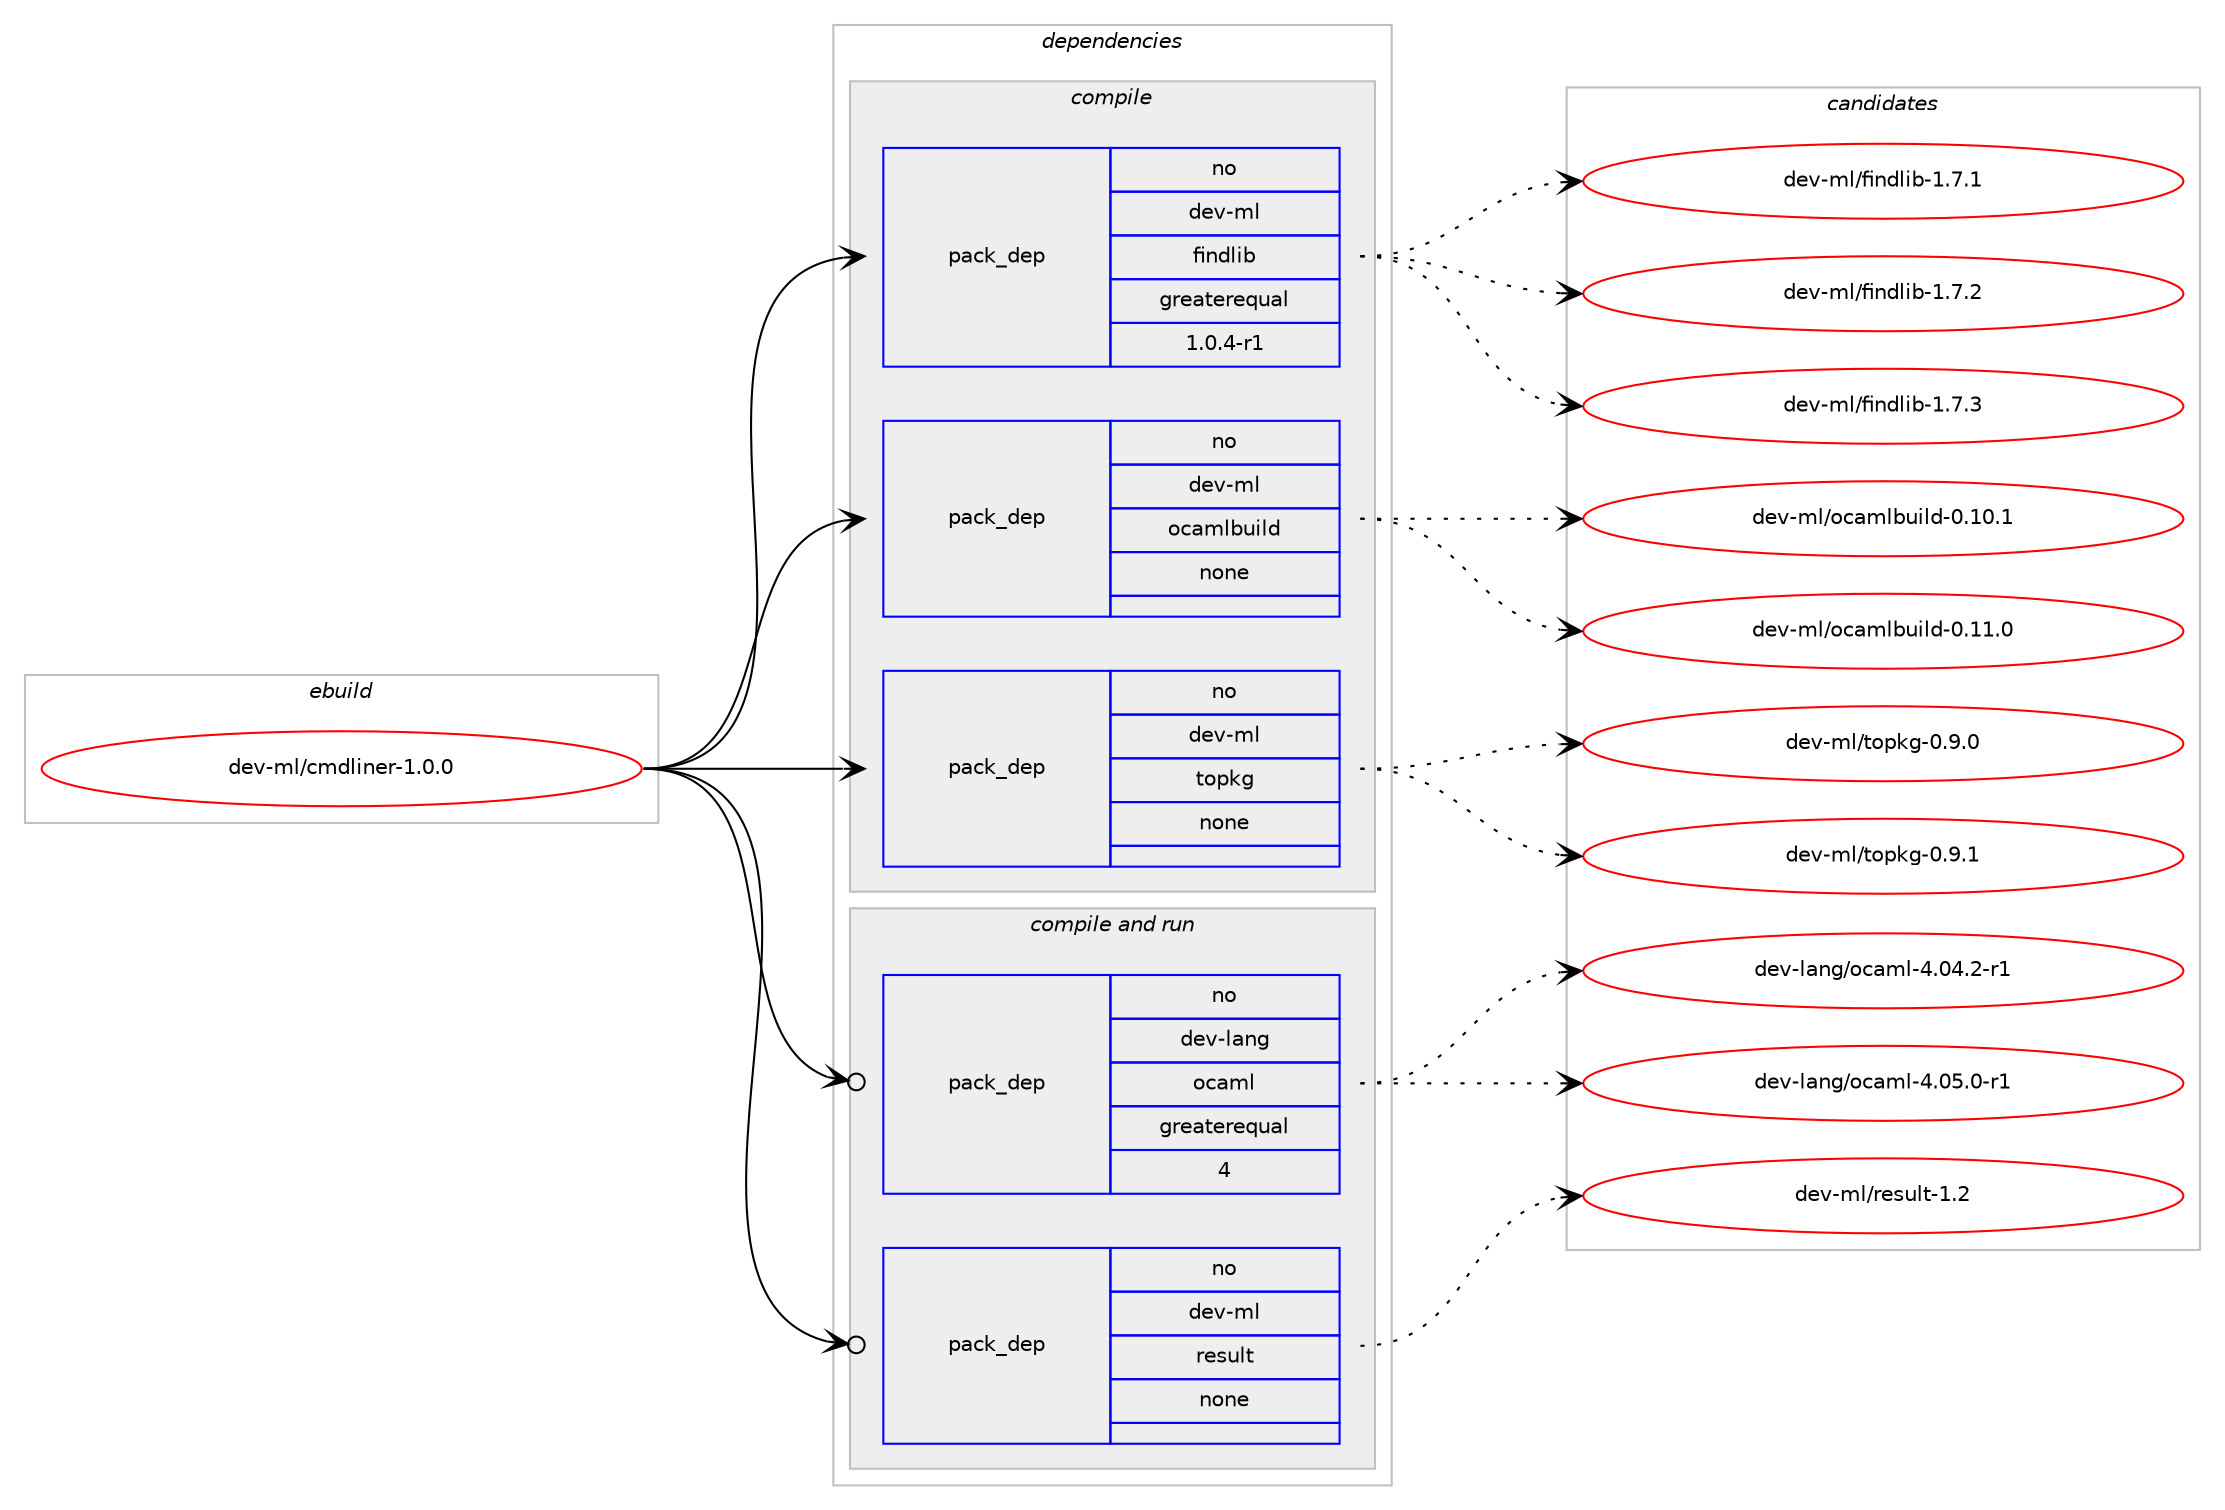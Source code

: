 digraph prolog {

# *************
# Graph options
# *************

newrank=true;
concentrate=true;
compound=true;
graph [rankdir=LR,fontname=Helvetica,fontsize=10,ranksep=1.5];#, ranksep=2.5, nodesep=0.2];
edge  [arrowhead=vee];
node  [fontname=Helvetica,fontsize=10];

# **********
# The ebuild
# **********

subgraph cluster_leftcol {
color=gray;
rank=same;
label=<<i>ebuild</i>>;
id [label="dev-ml/cmdliner-1.0.0", color=red, width=4, href="../dev-ml/cmdliner-1.0.0.svg"];
}

# ****************
# The dependencies
# ****************

subgraph cluster_midcol {
color=gray;
label=<<i>dependencies</i>>;
subgraph cluster_compile {
fillcolor="#eeeeee";
style=filled;
label=<<i>compile</i>>;
subgraph pack983817 {
dependency1374306 [label=<<TABLE BORDER="0" CELLBORDER="1" CELLSPACING="0" CELLPADDING="4" WIDTH="220"><TR><TD ROWSPAN="6" CELLPADDING="30">pack_dep</TD></TR><TR><TD WIDTH="110">no</TD></TR><TR><TD>dev-ml</TD></TR><TR><TD>findlib</TD></TR><TR><TD>greaterequal</TD></TR><TR><TD>1.0.4-r1</TD></TR></TABLE>>, shape=none, color=blue];
}
id:e -> dependency1374306:w [weight=20,style="solid",arrowhead="vee"];
subgraph pack983818 {
dependency1374307 [label=<<TABLE BORDER="0" CELLBORDER="1" CELLSPACING="0" CELLPADDING="4" WIDTH="220"><TR><TD ROWSPAN="6" CELLPADDING="30">pack_dep</TD></TR><TR><TD WIDTH="110">no</TD></TR><TR><TD>dev-ml</TD></TR><TR><TD>ocamlbuild</TD></TR><TR><TD>none</TD></TR><TR><TD></TD></TR></TABLE>>, shape=none, color=blue];
}
id:e -> dependency1374307:w [weight=20,style="solid",arrowhead="vee"];
subgraph pack983819 {
dependency1374308 [label=<<TABLE BORDER="0" CELLBORDER="1" CELLSPACING="0" CELLPADDING="4" WIDTH="220"><TR><TD ROWSPAN="6" CELLPADDING="30">pack_dep</TD></TR><TR><TD WIDTH="110">no</TD></TR><TR><TD>dev-ml</TD></TR><TR><TD>topkg</TD></TR><TR><TD>none</TD></TR><TR><TD></TD></TR></TABLE>>, shape=none, color=blue];
}
id:e -> dependency1374308:w [weight=20,style="solid",arrowhead="vee"];
}
subgraph cluster_compileandrun {
fillcolor="#eeeeee";
style=filled;
label=<<i>compile and run</i>>;
subgraph pack983820 {
dependency1374309 [label=<<TABLE BORDER="0" CELLBORDER="1" CELLSPACING="0" CELLPADDING="4" WIDTH="220"><TR><TD ROWSPAN="6" CELLPADDING="30">pack_dep</TD></TR><TR><TD WIDTH="110">no</TD></TR><TR><TD>dev-lang</TD></TR><TR><TD>ocaml</TD></TR><TR><TD>greaterequal</TD></TR><TR><TD>4</TD></TR></TABLE>>, shape=none, color=blue];
}
id:e -> dependency1374309:w [weight=20,style="solid",arrowhead="odotvee"];
subgraph pack983821 {
dependency1374310 [label=<<TABLE BORDER="0" CELLBORDER="1" CELLSPACING="0" CELLPADDING="4" WIDTH="220"><TR><TD ROWSPAN="6" CELLPADDING="30">pack_dep</TD></TR><TR><TD WIDTH="110">no</TD></TR><TR><TD>dev-ml</TD></TR><TR><TD>result</TD></TR><TR><TD>none</TD></TR><TR><TD></TD></TR></TABLE>>, shape=none, color=blue];
}
id:e -> dependency1374310:w [weight=20,style="solid",arrowhead="odotvee"];
}
subgraph cluster_run {
fillcolor="#eeeeee";
style=filled;
label=<<i>run</i>>;
}
}

# **************
# The candidates
# **************

subgraph cluster_choices {
rank=same;
color=gray;
label=<<i>candidates</i>>;

subgraph choice983817 {
color=black;
nodesep=1;
choice100101118451091084710210511010010810598454946554649 [label="dev-ml/findlib-1.7.1", color=red, width=4,href="../dev-ml/findlib-1.7.1.svg"];
choice100101118451091084710210511010010810598454946554650 [label="dev-ml/findlib-1.7.2", color=red, width=4,href="../dev-ml/findlib-1.7.2.svg"];
choice100101118451091084710210511010010810598454946554651 [label="dev-ml/findlib-1.7.3", color=red, width=4,href="../dev-ml/findlib-1.7.3.svg"];
dependency1374306:e -> choice100101118451091084710210511010010810598454946554649:w [style=dotted,weight="100"];
dependency1374306:e -> choice100101118451091084710210511010010810598454946554650:w [style=dotted,weight="100"];
dependency1374306:e -> choice100101118451091084710210511010010810598454946554651:w [style=dotted,weight="100"];
}
subgraph choice983818 {
color=black;
nodesep=1;
choice100101118451091084711199971091089811710510810045484649484649 [label="dev-ml/ocamlbuild-0.10.1", color=red, width=4,href="../dev-ml/ocamlbuild-0.10.1.svg"];
choice100101118451091084711199971091089811710510810045484649494648 [label="dev-ml/ocamlbuild-0.11.0", color=red, width=4,href="../dev-ml/ocamlbuild-0.11.0.svg"];
dependency1374307:e -> choice100101118451091084711199971091089811710510810045484649484649:w [style=dotted,weight="100"];
dependency1374307:e -> choice100101118451091084711199971091089811710510810045484649494648:w [style=dotted,weight="100"];
}
subgraph choice983819 {
color=black;
nodesep=1;
choice1001011184510910847116111112107103454846574648 [label="dev-ml/topkg-0.9.0", color=red, width=4,href="../dev-ml/topkg-0.9.0.svg"];
choice1001011184510910847116111112107103454846574649 [label="dev-ml/topkg-0.9.1", color=red, width=4,href="../dev-ml/topkg-0.9.1.svg"];
dependency1374308:e -> choice1001011184510910847116111112107103454846574648:w [style=dotted,weight="100"];
dependency1374308:e -> choice1001011184510910847116111112107103454846574649:w [style=dotted,weight="100"];
}
subgraph choice983820 {
color=black;
nodesep=1;
choice1001011184510897110103471119997109108455246485246504511449 [label="dev-lang/ocaml-4.04.2-r1", color=red, width=4,href="../dev-lang/ocaml-4.04.2-r1.svg"];
choice1001011184510897110103471119997109108455246485346484511449 [label="dev-lang/ocaml-4.05.0-r1", color=red, width=4,href="../dev-lang/ocaml-4.05.0-r1.svg"];
dependency1374309:e -> choice1001011184510897110103471119997109108455246485246504511449:w [style=dotted,weight="100"];
dependency1374309:e -> choice1001011184510897110103471119997109108455246485346484511449:w [style=dotted,weight="100"];
}
subgraph choice983821 {
color=black;
nodesep=1;
choice100101118451091084711410111511710811645494650 [label="dev-ml/result-1.2", color=red, width=4,href="../dev-ml/result-1.2.svg"];
dependency1374310:e -> choice100101118451091084711410111511710811645494650:w [style=dotted,weight="100"];
}
}

}
